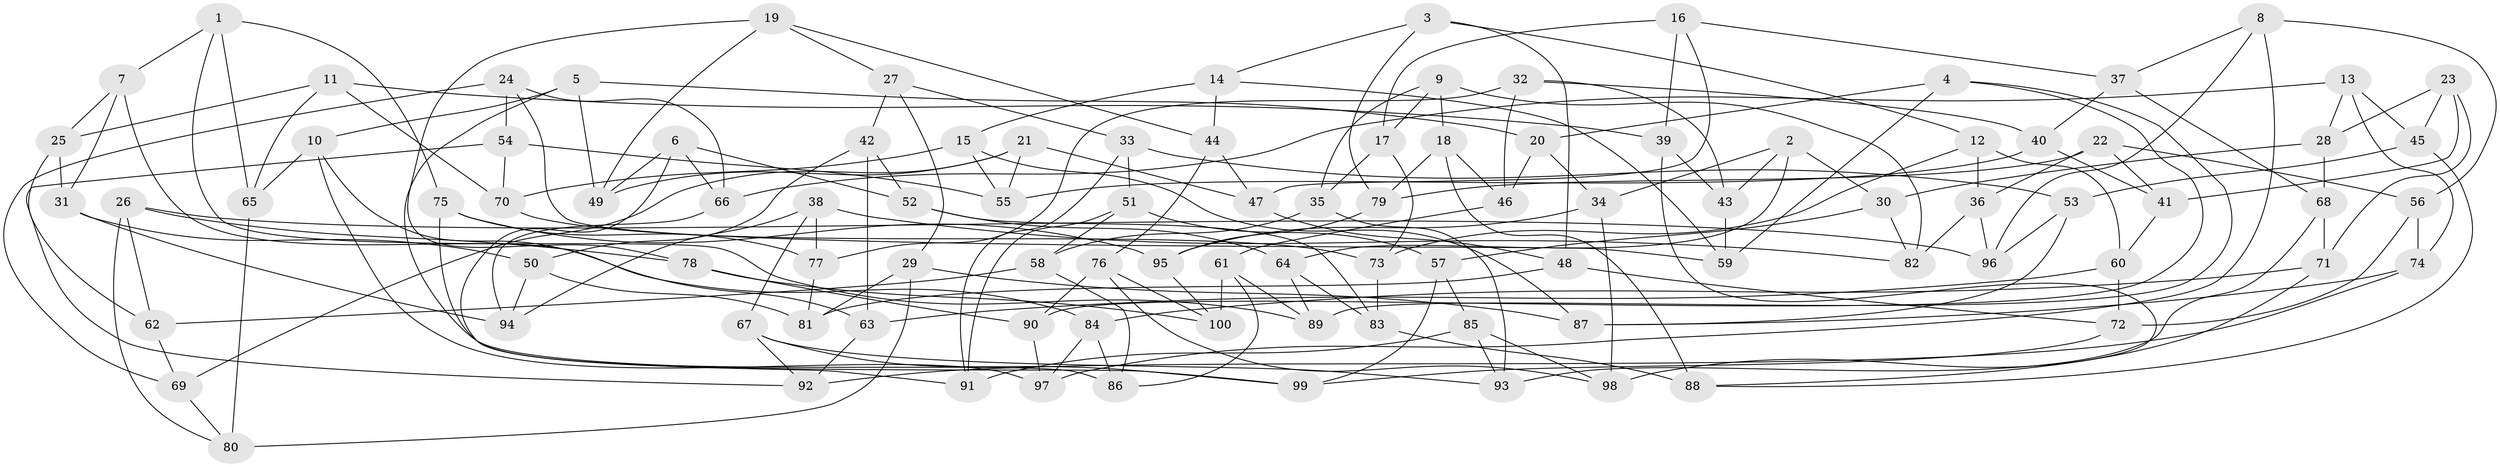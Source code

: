 // coarse degree distribution, {4: 0.32786885245901637, 6: 0.5409836065573771, 5: 0.09836065573770492, 3: 0.03278688524590164}
// Generated by graph-tools (version 1.1) at 2025/24/03/03/25 07:24:24]
// undirected, 100 vertices, 200 edges
graph export_dot {
graph [start="1"]
  node [color=gray90,style=filled];
  1;
  2;
  3;
  4;
  5;
  6;
  7;
  8;
  9;
  10;
  11;
  12;
  13;
  14;
  15;
  16;
  17;
  18;
  19;
  20;
  21;
  22;
  23;
  24;
  25;
  26;
  27;
  28;
  29;
  30;
  31;
  32;
  33;
  34;
  35;
  36;
  37;
  38;
  39;
  40;
  41;
  42;
  43;
  44;
  45;
  46;
  47;
  48;
  49;
  50;
  51;
  52;
  53;
  54;
  55;
  56;
  57;
  58;
  59;
  60;
  61;
  62;
  63;
  64;
  65;
  66;
  67;
  68;
  69;
  70;
  71;
  72;
  73;
  74;
  75;
  76;
  77;
  78;
  79;
  80;
  81;
  82;
  83;
  84;
  85;
  86;
  87;
  88;
  89;
  90;
  91;
  92;
  93;
  94;
  95;
  96;
  97;
  98;
  99;
  100;
  1 -- 7;
  1 -- 65;
  1 -- 75;
  1 -- 89;
  2 -- 30;
  2 -- 34;
  2 -- 43;
  2 -- 64;
  3 -- 12;
  3 -- 48;
  3 -- 14;
  3 -- 79;
  4 -- 20;
  4 -- 90;
  4 -- 59;
  4 -- 89;
  5 -- 10;
  5 -- 49;
  5 -- 20;
  5 -- 99;
  6 -- 66;
  6 -- 52;
  6 -- 49;
  6 -- 91;
  7 -- 25;
  7 -- 84;
  7 -- 31;
  8 -- 97;
  8 -- 37;
  8 -- 56;
  8 -- 96;
  9 -- 17;
  9 -- 82;
  9 -- 35;
  9 -- 18;
  10 -- 97;
  10 -- 63;
  10 -- 65;
  11 -- 70;
  11 -- 25;
  11 -- 65;
  11 -- 39;
  12 -- 36;
  12 -- 73;
  12 -- 60;
  13 -- 66;
  13 -- 74;
  13 -- 28;
  13 -- 45;
  14 -- 15;
  14 -- 44;
  14 -- 59;
  15 -- 70;
  15 -- 87;
  15 -- 55;
  16 -- 47;
  16 -- 17;
  16 -- 37;
  16 -- 39;
  17 -- 73;
  17 -- 35;
  18 -- 88;
  18 -- 46;
  18 -- 79;
  19 -- 27;
  19 -- 44;
  19 -- 78;
  19 -- 49;
  20 -- 34;
  20 -- 46;
  21 -- 49;
  21 -- 55;
  21 -- 69;
  21 -- 47;
  22 -- 36;
  22 -- 41;
  22 -- 56;
  22 -- 79;
  23 -- 45;
  23 -- 71;
  23 -- 41;
  23 -- 28;
  24 -- 54;
  24 -- 66;
  24 -- 59;
  24 -- 69;
  25 -- 62;
  25 -- 31;
  26 -- 96;
  26 -- 62;
  26 -- 78;
  26 -- 80;
  27 -- 29;
  27 -- 42;
  27 -- 33;
  28 -- 30;
  28 -- 68;
  29 -- 87;
  29 -- 81;
  29 -- 80;
  30 -- 57;
  30 -- 82;
  31 -- 94;
  31 -- 50;
  32 -- 77;
  32 -- 40;
  32 -- 46;
  32 -- 43;
  33 -- 51;
  33 -- 53;
  33 -- 91;
  34 -- 95;
  34 -- 98;
  35 -- 93;
  35 -- 58;
  36 -- 96;
  36 -- 82;
  37 -- 40;
  37 -- 68;
  38 -- 77;
  38 -- 94;
  38 -- 67;
  38 -- 82;
  39 -- 43;
  39 -- 88;
  40 -- 41;
  40 -- 55;
  41 -- 60;
  42 -- 63;
  42 -- 52;
  42 -- 50;
  43 -- 59;
  44 -- 76;
  44 -- 47;
  45 -- 88;
  45 -- 53;
  46 -- 61;
  47 -- 48;
  48 -- 81;
  48 -- 72;
  50 -- 94;
  50 -- 81;
  51 -- 57;
  51 -- 91;
  51 -- 58;
  52 -- 64;
  52 -- 83;
  53 -- 87;
  53 -- 96;
  54 -- 70;
  54 -- 92;
  54 -- 55;
  56 -- 74;
  56 -- 72;
  57 -- 99;
  57 -- 85;
  58 -- 86;
  58 -- 62;
  60 -- 63;
  60 -- 72;
  61 -- 89;
  61 -- 86;
  61 -- 100;
  62 -- 69;
  63 -- 92;
  64 -- 83;
  64 -- 89;
  65 -- 80;
  66 -- 94;
  67 -- 93;
  67 -- 92;
  67 -- 99;
  68 -- 71;
  68 -- 93;
  69 -- 80;
  70 -- 73;
  71 -- 98;
  71 -- 84;
  72 -- 99;
  73 -- 83;
  74 -- 92;
  74 -- 87;
  75 -- 77;
  75 -- 86;
  75 -- 95;
  76 -- 100;
  76 -- 98;
  76 -- 90;
  77 -- 81;
  78 -- 90;
  78 -- 100;
  79 -- 95;
  83 -- 88;
  84 -- 97;
  84 -- 86;
  85 -- 93;
  85 -- 98;
  85 -- 91;
  90 -- 97;
  95 -- 100;
}

